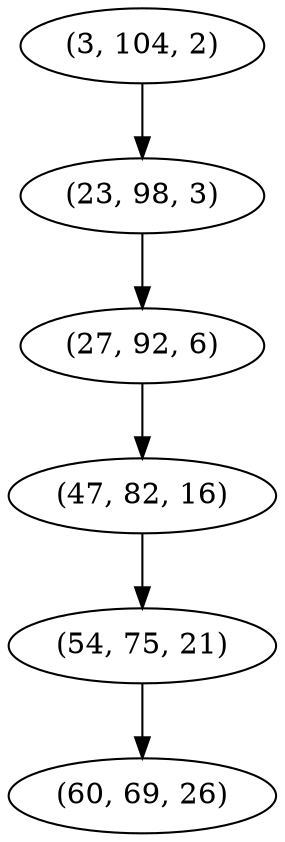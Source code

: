 digraph tree {
    "(3, 104, 2)";
    "(23, 98, 3)";
    "(27, 92, 6)";
    "(47, 82, 16)";
    "(54, 75, 21)";
    "(60, 69, 26)";
    "(3, 104, 2)" -> "(23, 98, 3)";
    "(23, 98, 3)" -> "(27, 92, 6)";
    "(27, 92, 6)" -> "(47, 82, 16)";
    "(47, 82, 16)" -> "(54, 75, 21)";
    "(54, 75, 21)" -> "(60, 69, 26)";
}
